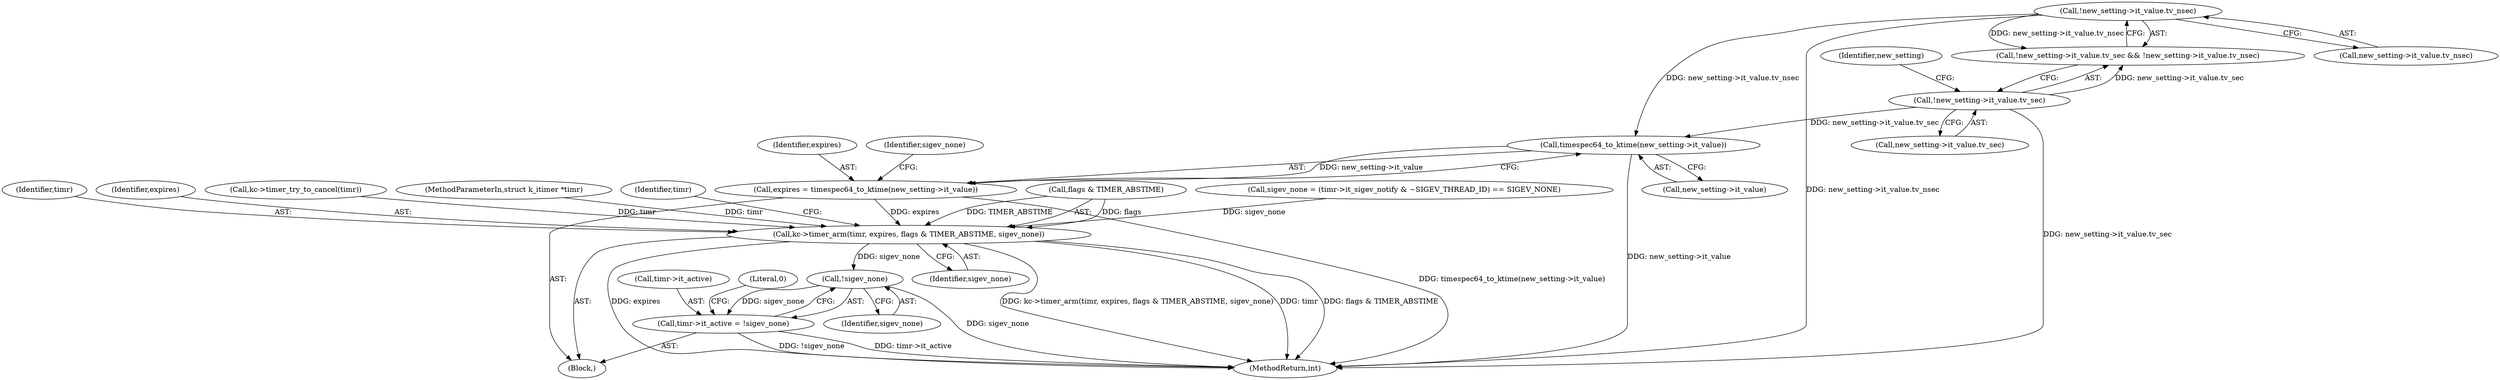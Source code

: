 digraph "0_linux_cef31d9af908243421258f1df35a4a644604efbe_0@pointer" {
"1000181" [label="(Call,timespec64_to_ktime(new_setting->it_value))"];
"1000163" [label="(Call,!new_setting->it_value.tv_nsec)"];
"1000157" [label="(Call,!new_setting->it_value.tv_sec)"];
"1000179" [label="(Call,expires = timespec64_to_ktime(new_setting->it_value))"];
"1000194" [label="(Call,kc->timer_arm(timr, expires, flags & TIMER_ABSTIME, sigev_none))"];
"1000205" [label="(Call,!sigev_none)"];
"1000201" [label="(Call,timr->it_active = !sigev_none)"];
"1000203" [label="(Identifier,timr)"];
"1000185" [label="(Call,sigev_none = (timr->it_sigev_notify & ~SIGEV_THREAD_ID) == SIGEV_NONE)"];
"1000209" [label="(MethodReturn,int)"];
"1000186" [label="(Identifier,sigev_none)"];
"1000206" [label="(Identifier,sigev_none)"];
"1000164" [label="(Call,new_setting->it_value.tv_nsec)"];
"1000197" [label="(Call,flags & TIMER_ABSTIME)"];
"1000163" [label="(Call,!new_setting->it_value.tv_nsec)"];
"1000166" [label="(Identifier,new_setting)"];
"1000181" [label="(Call,timespec64_to_ktime(new_setting->it_value))"];
"1000180" [label="(Identifier,expires)"];
"1000194" [label="(Call,kc->timer_arm(timr, expires, flags & TIMER_ABSTIME, sigev_none))"];
"1000108" [label="(Block,)"];
"1000195" [label="(Identifier,timr)"];
"1000196" [label="(Identifier,expires)"];
"1000208" [label="(Literal,0)"];
"1000157" [label="(Call,!new_setting->it_value.tv_sec)"];
"1000158" [label="(Call,new_setting->it_value.tv_sec)"];
"1000156" [label="(Call,!new_setting->it_value.tv_sec && !new_setting->it_value.tv_nsec)"];
"1000179" [label="(Call,expires = timespec64_to_ktime(new_setting->it_value))"];
"1000205" [label="(Call,!sigev_none)"];
"1000129" [label="(Call,kc->timer_try_to_cancel(timr))"];
"1000104" [label="(MethodParameterIn,struct k_itimer *timr)"];
"1000201" [label="(Call,timr->it_active = !sigev_none)"];
"1000202" [label="(Call,timr->it_active)"];
"1000200" [label="(Identifier,sigev_none)"];
"1000182" [label="(Call,new_setting->it_value)"];
"1000181" -> "1000179"  [label="AST: "];
"1000181" -> "1000182"  [label="CFG: "];
"1000182" -> "1000181"  [label="AST: "];
"1000179" -> "1000181"  [label="CFG: "];
"1000181" -> "1000209"  [label="DDG: new_setting->it_value"];
"1000181" -> "1000179"  [label="DDG: new_setting->it_value"];
"1000163" -> "1000181"  [label="DDG: new_setting->it_value.tv_nsec"];
"1000157" -> "1000181"  [label="DDG: new_setting->it_value.tv_sec"];
"1000163" -> "1000156"  [label="AST: "];
"1000163" -> "1000164"  [label="CFG: "];
"1000164" -> "1000163"  [label="AST: "];
"1000156" -> "1000163"  [label="CFG: "];
"1000163" -> "1000209"  [label="DDG: new_setting->it_value.tv_nsec"];
"1000163" -> "1000156"  [label="DDG: new_setting->it_value.tv_nsec"];
"1000157" -> "1000156"  [label="AST: "];
"1000157" -> "1000158"  [label="CFG: "];
"1000158" -> "1000157"  [label="AST: "];
"1000166" -> "1000157"  [label="CFG: "];
"1000156" -> "1000157"  [label="CFG: "];
"1000157" -> "1000209"  [label="DDG: new_setting->it_value.tv_sec"];
"1000157" -> "1000156"  [label="DDG: new_setting->it_value.tv_sec"];
"1000179" -> "1000108"  [label="AST: "];
"1000180" -> "1000179"  [label="AST: "];
"1000186" -> "1000179"  [label="CFG: "];
"1000179" -> "1000209"  [label="DDG: timespec64_to_ktime(new_setting->it_value)"];
"1000179" -> "1000194"  [label="DDG: expires"];
"1000194" -> "1000108"  [label="AST: "];
"1000194" -> "1000200"  [label="CFG: "];
"1000195" -> "1000194"  [label="AST: "];
"1000196" -> "1000194"  [label="AST: "];
"1000197" -> "1000194"  [label="AST: "];
"1000200" -> "1000194"  [label="AST: "];
"1000203" -> "1000194"  [label="CFG: "];
"1000194" -> "1000209"  [label="DDG: kc->timer_arm(timr, expires, flags & TIMER_ABSTIME, sigev_none)"];
"1000194" -> "1000209"  [label="DDG: timr"];
"1000194" -> "1000209"  [label="DDG: flags & TIMER_ABSTIME"];
"1000194" -> "1000209"  [label="DDG: expires"];
"1000129" -> "1000194"  [label="DDG: timr"];
"1000104" -> "1000194"  [label="DDG: timr"];
"1000197" -> "1000194"  [label="DDG: flags"];
"1000197" -> "1000194"  [label="DDG: TIMER_ABSTIME"];
"1000185" -> "1000194"  [label="DDG: sigev_none"];
"1000194" -> "1000205"  [label="DDG: sigev_none"];
"1000205" -> "1000201"  [label="AST: "];
"1000205" -> "1000206"  [label="CFG: "];
"1000206" -> "1000205"  [label="AST: "];
"1000201" -> "1000205"  [label="CFG: "];
"1000205" -> "1000209"  [label="DDG: sigev_none"];
"1000205" -> "1000201"  [label="DDG: sigev_none"];
"1000201" -> "1000108"  [label="AST: "];
"1000202" -> "1000201"  [label="AST: "];
"1000208" -> "1000201"  [label="CFG: "];
"1000201" -> "1000209"  [label="DDG: !sigev_none"];
"1000201" -> "1000209"  [label="DDG: timr->it_active"];
}
